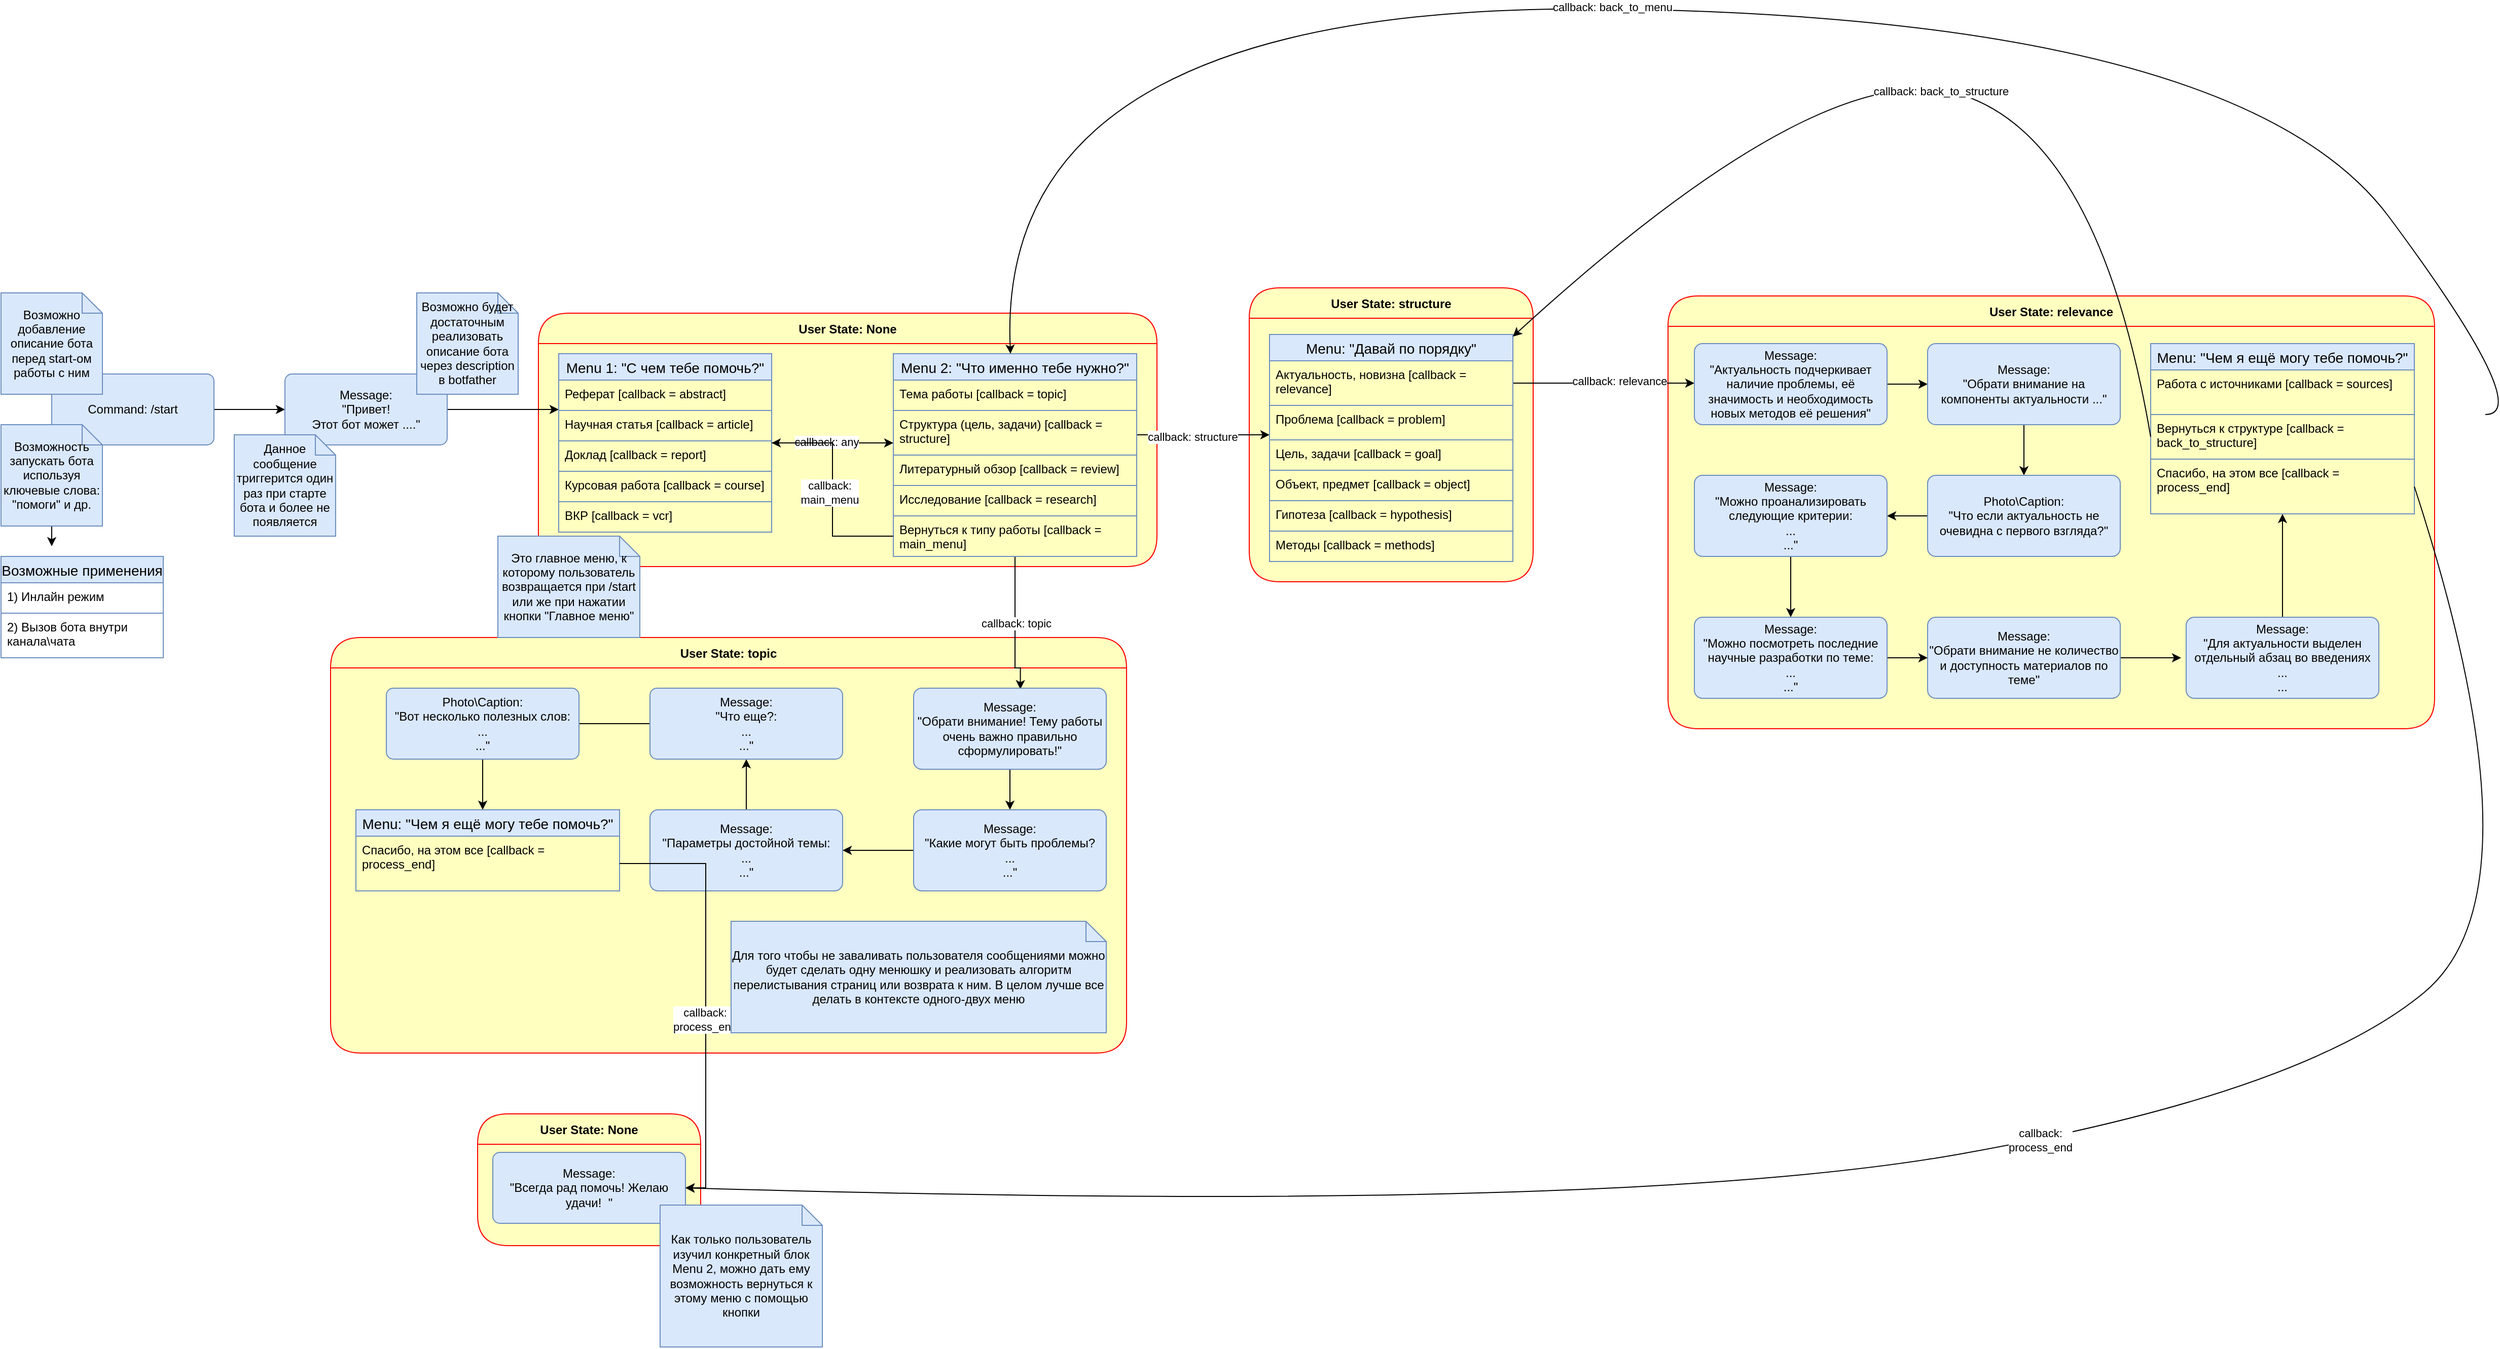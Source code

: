 <mxfile version="22.1.11" type="github">
  <diagram name="Страница — 1" id="bBnwiWEpFWaJWLRflJb5">
    <mxGraphModel dx="803" dy="1644" grid="1" gridSize="10" guides="1" tooltips="1" connect="1" arrows="1" fold="1" page="1" pageScale="1" pageWidth="827" pageHeight="1169" math="0" shadow="0">
      <root>
        <mxCell id="0" />
        <mxCell id="1" parent="0" />
        <mxCell id="bCp8vL0oqEaVXwoQY5vh-118" value="User State: relevance" style="swimlane;fontStyle=1;align=center;verticalAlign=middle;childLayout=stackLayout;horizontal=1;startSize=30;horizontalStack=0;resizeParent=0;resizeLast=1;container=0;fontColor=#000000;collapsible=0;rounded=1;arcSize=50;strokeColor=#ff0000;fillColor=#ffffc0;swimlaneFillColor=#ffffc0;dropTarget=0;" parent="1" vertex="1">
          <mxGeometry x="1654" y="83" width="756" height="427" as="geometry" />
        </mxCell>
        <mxCell id="bCp8vL0oqEaVXwoQY5vh-86" value="User State: None" style="swimlane;fontStyle=1;align=center;verticalAlign=middle;childLayout=stackLayout;horizontal=1;startSize=30;horizontalStack=0;resizeParent=0;resizeLast=1;container=0;fontColor=#000000;collapsible=0;rounded=1;arcSize=50;strokeColor=#ff0000;fillColor=#ffffc0;swimlaneFillColor=#ffffc0;dropTarget=0;" parent="1" vertex="1">
          <mxGeometry x="480" y="890" width="220" height="130" as="geometry" />
        </mxCell>
        <mxCell id="bCp8vL0oqEaVXwoQY5vh-76" value="User State: topic" style="swimlane;fontStyle=1;align=center;verticalAlign=middle;childLayout=stackLayout;horizontal=1;startSize=30;horizontalStack=0;resizeParent=0;resizeLast=1;container=0;fontColor=#000000;collapsible=0;rounded=1;arcSize=50;strokeColor=#ff0000;fillColor=#ffffc0;swimlaneFillColor=#ffffc0;dropTarget=0;" parent="1" vertex="1">
          <mxGeometry x="335" y="420" width="785" height="410" as="geometry" />
        </mxCell>
        <mxCell id="bCp8vL0oqEaVXwoQY5vh-16" value="User State: None" style="swimlane;fontStyle=1;align=center;verticalAlign=middle;childLayout=stackLayout;horizontal=1;startSize=30;horizontalStack=0;resizeParent=0;resizeLast=1;container=0;fontColor=#000000;collapsible=0;rounded=1;arcSize=50;strokeColor=#ff0000;fillColor=#ffffc0;swimlaneFillColor=#ffffc0;dropTarget=0;" parent="1" vertex="1">
          <mxGeometry x="540" y="100" width="610" height="250" as="geometry" />
        </mxCell>
        <mxCell id="bCp8vL0oqEaVXwoQY5vh-72" style="edgeStyle=orthogonalEdgeStyle;rounded=0;orthogonalLoop=1;jettySize=auto;html=1;" parent="1" source="bCp8vL0oqEaVXwoQY5vh-69" target="bCp8vL0oqEaVXwoQY5vh-6" edge="1">
          <mxGeometry relative="1" as="geometry" />
        </mxCell>
        <mxCell id="bCp8vL0oqEaVXwoQY5vh-73" value="callback: back_to_menu&lt;br&gt;" style="edgeLabel;html=1;align=center;verticalAlign=middle;resizable=0;points=[];" parent="bCp8vL0oqEaVXwoQY5vh-72" vertex="1" connectable="0">
          <mxGeometry x="0.658" y="4" relative="1" as="geometry">
            <mxPoint as="offset" />
          </mxGeometry>
        </mxCell>
        <mxCell id="bCp8vL0oqEaVXwoQY5vh-1" style="edgeStyle=orthogonalEdgeStyle;rounded=0;orthogonalLoop=1;jettySize=auto;html=1;" parent="1" source="ioY3EiMOHNlyp7GejzbB-10" edge="1">
          <mxGeometry relative="1" as="geometry">
            <mxPoint x="290" y="195" as="targetPoint" />
          </mxGeometry>
        </mxCell>
        <mxCell id="ioY3EiMOHNlyp7GejzbB-10" value="Command: /start" style="rounded=1;arcSize=10;whiteSpace=wrap;html=1;align=center;fillColor=#dae8fc;strokeColor=#6c8ebf;gradientColor=none;" parent="1" vertex="1">
          <mxGeometry x="60" y="160" width="160" height="70" as="geometry" />
        </mxCell>
        <mxCell id="ioY3EiMOHNlyp7GejzbB-11" value="Возможно добавление описание бота перед start-ом работы с ним" style="shape=note;size=20;whiteSpace=wrap;html=1;fillColor=#dae8fc;strokeColor=#6c8ebf;" parent="1" vertex="1">
          <mxGeometry x="10" y="80" width="100" height="100" as="geometry" />
        </mxCell>
        <mxCell id="ioY3EiMOHNlyp7GejzbB-17" style="edgeStyle=orthogonalEdgeStyle;rounded=0;orthogonalLoop=1;jettySize=auto;html=1;" parent="1" source="ioY3EiMOHNlyp7GejzbB-12" edge="1">
          <mxGeometry relative="1" as="geometry">
            <mxPoint x="60" y="330" as="targetPoint" />
          </mxGeometry>
        </mxCell>
        <mxCell id="ioY3EiMOHNlyp7GejzbB-12" value="Возможность запускать бота используя ключевые слова:&lt;br&gt;&quot;помоги&quot; и др." style="shape=note;size=20;whiteSpace=wrap;html=1;fillColor=#dae8fc;strokeColor=#6c8ebf;" parent="1" vertex="1">
          <mxGeometry x="10" y="210" width="100" height="100" as="geometry" />
        </mxCell>
        <mxCell id="ioY3EiMOHNlyp7GejzbB-19" value="Возможные применения" style="swimlane;fontStyle=0;childLayout=stackLayout;horizontal=1;startSize=26;horizontalStack=0;resizeParent=1;resizeParentMax=0;resizeLast=0;collapsible=1;marginBottom=0;align=center;fontSize=14;fillColor=#dae8fc;strokeColor=#6c8ebf;" parent="1" vertex="1">
          <mxGeometry x="10" y="340" width="160" height="100" as="geometry" />
        </mxCell>
        <mxCell id="ioY3EiMOHNlyp7GejzbB-20" value="1) Инлайн режим" style="text;strokeColor=#6c8ebf;fillColor=none;spacingLeft=4;spacingRight=4;overflow=hidden;rotatable=0;points=[[0,0.5],[1,0.5]];portConstraint=eastwest;fontSize=12;whiteSpace=wrap;html=1;" parent="ioY3EiMOHNlyp7GejzbB-19" vertex="1">
          <mxGeometry y="26" width="160" height="30" as="geometry" />
        </mxCell>
        <mxCell id="ioY3EiMOHNlyp7GejzbB-21" value="2) Вызов бота внутри канала\чата" style="text;strokeColor=none;fillColor=none;spacingLeft=4;spacingRight=4;overflow=hidden;rotatable=0;points=[[0,0.5],[1,0.5]];portConstraint=eastwest;fontSize=12;whiteSpace=wrap;html=1;" parent="ioY3EiMOHNlyp7GejzbB-19" vertex="1">
          <mxGeometry y="56" width="160" height="44" as="geometry" />
        </mxCell>
        <mxCell id="bCp8vL0oqEaVXwoQY5vh-5" style="edgeStyle=orthogonalEdgeStyle;rounded=0;orthogonalLoop=1;jettySize=auto;html=1;" parent="1" source="bCp8vL0oqEaVXwoQY5vh-2" edge="1">
          <mxGeometry relative="1" as="geometry">
            <mxPoint x="560" y="195" as="targetPoint" />
          </mxGeometry>
        </mxCell>
        <mxCell id="bCp8vL0oqEaVXwoQY5vh-2" value="Message:&lt;br&gt;&quot;Привет!&lt;br&gt;Этот бот может ....&quot;" style="rounded=1;arcSize=10;whiteSpace=wrap;html=1;align=center;fillColor=#dae8fc;strokeColor=#6c8ebf;gradientColor=none;" parent="1" vertex="1">
          <mxGeometry x="290" y="160" width="160" height="70" as="geometry" />
        </mxCell>
        <mxCell id="bCp8vL0oqEaVXwoQY5vh-3" value="Данное сообщение триггерится один раз при старте бота и более не появляется" style="shape=note;size=20;whiteSpace=wrap;html=1;fillColor=#dae8fc;strokeColor=#6c8ebf;" parent="1" vertex="1">
          <mxGeometry x="240" y="220" width="100" height="100" as="geometry" />
        </mxCell>
        <mxCell id="bCp8vL0oqEaVXwoQY5vh-4" value="Возможно будет достаточным реализовать описание бота через description в botfather" style="shape=note;size=20;whiteSpace=wrap;html=1;fillColor=#dae8fc;strokeColor=#6c8ebf;" parent="1" vertex="1">
          <mxGeometry x="420" y="80" width="100" height="100" as="geometry" />
        </mxCell>
        <mxCell id="bCp8vL0oqEaVXwoQY5vh-6" value="Menu 1: &quot;С чем тебе помочь?&quot;" style="swimlane;fontStyle=0;childLayout=stackLayout;horizontal=1;startSize=26;horizontalStack=0;resizeParent=1;resizeParentMax=0;resizeLast=0;collapsible=1;marginBottom=0;align=center;fontSize=14;fillColor=#dae8fc;strokeColor=#6c8ebf;" parent="1" vertex="1">
          <mxGeometry x="560" y="140" width="210" height="176" as="geometry" />
        </mxCell>
        <mxCell id="bCp8vL0oqEaVXwoQY5vh-7" value="Реферат [callback = abstract]" style="text;strokeColor=#6c8ebf;fillColor=none;spacingLeft=4;spacingRight=4;overflow=hidden;rotatable=0;points=[[0,0.5],[1,0.5]];portConstraint=eastwest;fontSize=12;whiteSpace=wrap;html=1;" parent="bCp8vL0oqEaVXwoQY5vh-6" vertex="1">
          <mxGeometry y="26" width="210" height="30" as="geometry" />
        </mxCell>
        <mxCell id="bCp8vL0oqEaVXwoQY5vh-8" value="Научная статья [callback = article]" style="text;strokeColor=#6c8ebf;fillColor=none;spacingLeft=4;spacingRight=4;overflow=hidden;rotatable=0;points=[[0,0.5],[1,0.5]];portConstraint=eastwest;fontSize=12;whiteSpace=wrap;html=1;" parent="bCp8vL0oqEaVXwoQY5vh-6" vertex="1">
          <mxGeometry y="56" width="210" height="30" as="geometry" />
        </mxCell>
        <mxCell id="bCp8vL0oqEaVXwoQY5vh-9" value="Доклад [callback = report]" style="text;strokeColor=#6c8ebf;fillColor=none;spacingLeft=4;spacingRight=4;overflow=hidden;rotatable=0;points=[[0,0.5],[1,0.5]];portConstraint=eastwest;fontSize=12;whiteSpace=wrap;html=1;" parent="bCp8vL0oqEaVXwoQY5vh-6" vertex="1">
          <mxGeometry y="86" width="210" height="30" as="geometry" />
        </mxCell>
        <mxCell id="bCp8vL0oqEaVXwoQY5vh-12" value="Курсовая работа [callback = course]" style="text;strokeColor=#6c8ebf;fillColor=none;spacingLeft=4;spacingRight=4;overflow=hidden;rotatable=0;points=[[0,0.5],[1,0.5]];portConstraint=eastwest;fontSize=12;whiteSpace=wrap;html=1;" parent="bCp8vL0oqEaVXwoQY5vh-6" vertex="1">
          <mxGeometry y="116" width="210" height="30" as="geometry" />
        </mxCell>
        <mxCell id="bCp8vL0oqEaVXwoQY5vh-11" value="ВКР [callback = vcr]" style="text;strokeColor=#6c8ebf;fillColor=none;spacingLeft=4;spacingRight=4;overflow=hidden;rotatable=0;points=[[0,0.5],[1,0.5]];portConstraint=eastwest;fontSize=12;whiteSpace=wrap;html=1;" parent="bCp8vL0oqEaVXwoQY5vh-6" vertex="1">
          <mxGeometry y="146" width="210" height="30" as="geometry" />
        </mxCell>
        <mxCell id="bCp8vL0oqEaVXwoQY5vh-15" value="Это главное меню, к которому пользователь возвращается при /start или же при нажатии кнопки &quot;Главное меню&quot;" style="shape=note;size=20;whiteSpace=wrap;html=1;fillColor=#dae8fc;strokeColor=#6c8ebf;" parent="1" vertex="1">
          <mxGeometry x="500" y="320" width="140" height="100" as="geometry" />
        </mxCell>
        <mxCell id="bCp8vL0oqEaVXwoQY5vh-32" value="User State: structure" style="swimlane;fontStyle=1;align=center;verticalAlign=middle;childLayout=stackLayout;horizontal=1;startSize=30;horizontalStack=0;resizeParent=0;resizeLast=1;container=0;fontColor=#000000;collapsible=0;rounded=1;arcSize=50;strokeColor=#ff0000;fillColor=#ffffc0;swimlaneFillColor=#ffffc0;dropTarget=0;" parent="1" vertex="1">
          <mxGeometry x="1241" y="75" width="280" height="290" as="geometry" />
        </mxCell>
        <mxCell id="bCp8vL0oqEaVXwoQY5vh-33" style="edgeStyle=orthogonalEdgeStyle;rounded=0;orthogonalLoop=1;jettySize=auto;html=1;" parent="1" source="bCp8vL0oqEaVXwoQY5vh-26" target="bCp8vL0oqEaVXwoQY5vh-34" edge="1">
          <mxGeometry relative="1" as="geometry">
            <mxPoint x="1200" y="220" as="targetPoint" />
            <Array as="points">
              <mxPoint x="1200" y="220" />
              <mxPoint x="1200" y="220" />
            </Array>
          </mxGeometry>
        </mxCell>
        <mxCell id="bCp8vL0oqEaVXwoQY5vh-43" value="callback: structure&lt;br&gt;" style="edgeLabel;html=1;align=center;verticalAlign=middle;resizable=0;points=[];" parent="bCp8vL0oqEaVXwoQY5vh-33" vertex="1" connectable="0">
          <mxGeometry x="-0.162" y="-2" relative="1" as="geometry">
            <mxPoint as="offset" />
          </mxGeometry>
        </mxCell>
        <mxCell id="bCp8vL0oqEaVXwoQY5vh-45" style="edgeStyle=orthogonalEdgeStyle;rounded=0;orthogonalLoop=1;jettySize=auto;html=1;entryX=0.554;entryY=0.013;entryDx=0;entryDy=0;entryPerimeter=0;" parent="1" source="bCp8vL0oqEaVXwoQY5vh-26" target="bCp8vL0oqEaVXwoQY5vh-52" edge="1">
          <mxGeometry relative="1" as="geometry">
            <mxPoint x="1010" y="410" as="targetPoint" />
            <Array as="points">
              <mxPoint x="1010" y="450" />
              <mxPoint x="1015" y="450" />
            </Array>
          </mxGeometry>
        </mxCell>
        <mxCell id="bCp8vL0oqEaVXwoQY5vh-51" value="callback: topic&lt;br&gt;" style="edgeLabel;html=1;align=center;verticalAlign=middle;resizable=0;points=[];" parent="bCp8vL0oqEaVXwoQY5vh-45" vertex="1" connectable="0">
          <mxGeometry x="-0.041" y="1" relative="1" as="geometry">
            <mxPoint as="offset" />
          </mxGeometry>
        </mxCell>
        <mxCell id="bCp8vL0oqEaVXwoQY5vh-26" value="Menu 2: &quot;Что именно тебе нужно?&quot;" style="swimlane;fontStyle=0;childLayout=stackLayout;horizontal=1;startSize=26;horizontalStack=0;resizeParent=1;resizeParentMax=0;resizeLast=0;collapsible=1;marginBottom=0;align=center;fontSize=14;fillColor=#dae8fc;strokeColor=#6c8ebf;" parent="1" vertex="1">
          <mxGeometry x="890" y="140" width="240" height="200" as="geometry" />
        </mxCell>
        <mxCell id="bCp8vL0oqEaVXwoQY5vh-27" value="Тема работы [callback = topic]" style="text;strokeColor=#6c8ebf;fillColor=none;spacingLeft=4;spacingRight=4;overflow=hidden;rotatable=0;points=[[0,0.5],[1,0.5]];portConstraint=eastwest;fontSize=12;whiteSpace=wrap;html=1;" parent="bCp8vL0oqEaVXwoQY5vh-26" vertex="1">
          <mxGeometry y="26" width="240" height="30" as="geometry" />
        </mxCell>
        <mxCell id="bCp8vL0oqEaVXwoQY5vh-28" value="Структура (цель, задачи) [callback = structure]" style="text;strokeColor=#6c8ebf;fillColor=none;spacingLeft=4;spacingRight=4;overflow=hidden;rotatable=0;points=[[0,0.5],[1,0.5]];portConstraint=eastwest;fontSize=12;whiteSpace=wrap;html=1;" parent="bCp8vL0oqEaVXwoQY5vh-26" vertex="1">
          <mxGeometry y="56" width="240" height="44" as="geometry" />
        </mxCell>
        <mxCell id="bCp8vL0oqEaVXwoQY5vh-29" value="Литературный обзор [callback = review]" style="text;strokeColor=#6c8ebf;fillColor=none;spacingLeft=4;spacingRight=4;overflow=hidden;rotatable=0;points=[[0,0.5],[1,0.5]];portConstraint=eastwest;fontSize=12;whiteSpace=wrap;html=1;" parent="bCp8vL0oqEaVXwoQY5vh-26" vertex="1">
          <mxGeometry y="100" width="240" height="30" as="geometry" />
        </mxCell>
        <mxCell id="bCp8vL0oqEaVXwoQY5vh-30" value="Исследование [callback = research]&amp;nbsp;" style="text;strokeColor=#6c8ebf;fillColor=none;spacingLeft=4;spacingRight=4;overflow=hidden;rotatable=0;points=[[0,0.5],[1,0.5]];portConstraint=eastwest;fontSize=12;whiteSpace=wrap;html=1;" parent="bCp8vL0oqEaVXwoQY5vh-26" vertex="1">
          <mxGeometry y="130" width="240" height="30" as="geometry" />
        </mxCell>
        <mxCell id="2sEYxZ6TX3XmUHdkq3-5-2" value="Вернуться к типу работы [callback = main_menu]" style="text;strokeColor=#6c8ebf;fillColor=none;spacingLeft=4;spacingRight=4;overflow=hidden;rotatable=0;points=[[0,0.5],[1,0.5]];portConstraint=eastwest;fontSize=12;whiteSpace=wrap;html=1;" vertex="1" parent="bCp8vL0oqEaVXwoQY5vh-26">
          <mxGeometry y="160" width="240" height="40" as="geometry" />
        </mxCell>
        <mxCell id="bCp8vL0oqEaVXwoQY5vh-34" value="Menu: &quot;Давай по порядку&quot;" style="swimlane;fontStyle=0;childLayout=stackLayout;horizontal=1;startSize=26;horizontalStack=0;resizeParent=1;resizeParentMax=0;resizeLast=0;collapsible=1;marginBottom=0;align=center;fontSize=14;fillColor=#dae8fc;strokeColor=#6c8ebf;" parent="1" vertex="1">
          <mxGeometry x="1261" y="121" width="240" height="224" as="geometry" />
        </mxCell>
        <mxCell id="bCp8vL0oqEaVXwoQY5vh-94" style="edgeStyle=orthogonalEdgeStyle;rounded=0;orthogonalLoop=1;jettySize=auto;html=1;" parent="bCp8vL0oqEaVXwoQY5vh-34" source="bCp8vL0oqEaVXwoQY5vh-35" edge="1">
          <mxGeometry relative="1" as="geometry">
            <mxPoint x="419" y="48" as="targetPoint" />
          </mxGeometry>
        </mxCell>
        <mxCell id="bCp8vL0oqEaVXwoQY5vh-95" value="callback: relevance" style="edgeLabel;html=1;align=center;verticalAlign=middle;resizable=0;points=[];" parent="bCp8vL0oqEaVXwoQY5vh-94" vertex="1" connectable="0">
          <mxGeometry x="0.169" y="3" relative="1" as="geometry">
            <mxPoint as="offset" />
          </mxGeometry>
        </mxCell>
        <mxCell id="bCp8vL0oqEaVXwoQY5vh-35" value="Актуальность, новизна [callback = relevance]&amp;nbsp;" style="text;strokeColor=#6c8ebf;fillColor=none;spacingLeft=4;spacingRight=4;overflow=hidden;rotatable=0;points=[[0,0.5],[1,0.5]];portConstraint=eastwest;fontSize=12;whiteSpace=wrap;html=1;" parent="bCp8vL0oqEaVXwoQY5vh-34" vertex="1">
          <mxGeometry y="26" width="240" height="44" as="geometry" />
        </mxCell>
        <mxCell id="bCp8vL0oqEaVXwoQY5vh-36" value="Проблема [callback = problem]" style="text;strokeColor=#6c8ebf;fillColor=none;spacingLeft=4;spacingRight=4;overflow=hidden;rotatable=0;points=[[0,0.5],[1,0.5]];portConstraint=eastwest;fontSize=12;whiteSpace=wrap;html=1;" parent="bCp8vL0oqEaVXwoQY5vh-34" vertex="1">
          <mxGeometry y="70" width="240" height="34" as="geometry" />
        </mxCell>
        <mxCell id="bCp8vL0oqEaVXwoQY5vh-37" value="Цель, задачи [callback = goal]" style="text;strokeColor=#6c8ebf;fillColor=none;spacingLeft=4;spacingRight=4;overflow=hidden;rotatable=0;points=[[0,0.5],[1,0.5]];portConstraint=eastwest;fontSize=12;whiteSpace=wrap;html=1;" parent="bCp8vL0oqEaVXwoQY5vh-34" vertex="1">
          <mxGeometry y="104" width="240" height="30" as="geometry" />
        </mxCell>
        <mxCell id="bCp8vL0oqEaVXwoQY5vh-38" value="Объект, предмет [callback = object]" style="text;strokeColor=#6c8ebf;fillColor=none;spacingLeft=4;spacingRight=4;overflow=hidden;rotatable=0;points=[[0,0.5],[1,0.5]];portConstraint=eastwest;fontSize=12;whiteSpace=wrap;html=1;" parent="bCp8vL0oqEaVXwoQY5vh-34" vertex="1">
          <mxGeometry y="134" width="240" height="30" as="geometry" />
        </mxCell>
        <mxCell id="bCp8vL0oqEaVXwoQY5vh-41" value="Гипотеза [callback =&amp;nbsp;hypothesis]" style="text;strokeColor=#6c8ebf;fillColor=none;spacingLeft=4;spacingRight=4;overflow=hidden;rotatable=0;points=[[0,0.5],[1,0.5]];portConstraint=eastwest;fontSize=12;whiteSpace=wrap;html=1;" parent="bCp8vL0oqEaVXwoQY5vh-34" vertex="1">
          <mxGeometry y="164" width="240" height="30" as="geometry" />
        </mxCell>
        <mxCell id="bCp8vL0oqEaVXwoQY5vh-40" value="Методы [callback = methods]" style="text;strokeColor=#6c8ebf;fillColor=none;spacingLeft=4;spacingRight=4;overflow=hidden;rotatable=0;points=[[0,0.5],[1,0.5]];portConstraint=eastwest;fontSize=12;whiteSpace=wrap;html=1;" parent="bCp8vL0oqEaVXwoQY5vh-34" vertex="1">
          <mxGeometry y="194" width="240" height="30" as="geometry" />
        </mxCell>
        <mxCell id="bCp8vL0oqEaVXwoQY5vh-25" style="edgeStyle=orthogonalEdgeStyle;rounded=0;orthogonalLoop=1;jettySize=auto;html=1;" parent="1" source="bCp8vL0oqEaVXwoQY5vh-6" target="bCp8vL0oqEaVXwoQY5vh-26" edge="1">
          <mxGeometry relative="1" as="geometry">
            <mxPoint x="890" y="228.0" as="targetPoint" />
            <Array as="points">
              <mxPoint x="870" y="228" />
              <mxPoint x="870" y="228" />
            </Array>
          </mxGeometry>
        </mxCell>
        <mxCell id="bCp8vL0oqEaVXwoQY5vh-42" value="callback: any" style="edgeLabel;html=1;align=center;verticalAlign=middle;resizable=0;points=[];" parent="bCp8vL0oqEaVXwoQY5vh-25" vertex="1" connectable="0">
          <mxGeometry x="-0.099" y="1" relative="1" as="geometry">
            <mxPoint as="offset" />
          </mxGeometry>
        </mxCell>
        <mxCell id="bCp8vL0oqEaVXwoQY5vh-54" style="edgeStyle=orthogonalEdgeStyle;rounded=0;orthogonalLoop=1;jettySize=auto;html=1;entryX=0.5;entryY=0;entryDx=0;entryDy=0;" parent="1" source="bCp8vL0oqEaVXwoQY5vh-52" target="bCp8vL0oqEaVXwoQY5vh-53" edge="1">
          <mxGeometry relative="1" as="geometry" />
        </mxCell>
        <mxCell id="bCp8vL0oqEaVXwoQY5vh-52" value="Message:&lt;br&gt;&quot;Обрати внимание! Тему работы очень важно правильно сформулировать!&quot;" style="rounded=1;arcSize=10;whiteSpace=wrap;html=1;align=center;fillColor=#dae8fc;strokeColor=#6c8ebf;gradientColor=none;" parent="1" vertex="1">
          <mxGeometry x="910" y="470" width="190" height="80" as="geometry" />
        </mxCell>
        <mxCell id="bCp8vL0oqEaVXwoQY5vh-57" style="edgeStyle=orthogonalEdgeStyle;rounded=0;orthogonalLoop=1;jettySize=auto;html=1;" parent="1" source="bCp8vL0oqEaVXwoQY5vh-53" edge="1">
          <mxGeometry relative="1" as="geometry">
            <mxPoint x="840" y="630" as="targetPoint" />
          </mxGeometry>
        </mxCell>
        <mxCell id="bCp8vL0oqEaVXwoQY5vh-53" value="Message:&lt;br&gt;&quot;Какие могут быть проблемы?&lt;br&gt;...&lt;br&gt;...&quot;" style="rounded=1;arcSize=10;whiteSpace=wrap;html=1;align=center;fillColor=#dae8fc;strokeColor=#6c8ebf;gradientColor=none;" parent="1" vertex="1">
          <mxGeometry x="910" y="590" width="190" height="80" as="geometry" />
        </mxCell>
        <mxCell id="bCp8vL0oqEaVXwoQY5vh-61" style="edgeStyle=orthogonalEdgeStyle;rounded=0;orthogonalLoop=1;jettySize=auto;html=1;entryX=0.5;entryY=1;entryDx=0;entryDy=0;" parent="1" source="bCp8vL0oqEaVXwoQY5vh-58" target="bCp8vL0oqEaVXwoQY5vh-59" edge="1">
          <mxGeometry relative="1" as="geometry" />
        </mxCell>
        <mxCell id="bCp8vL0oqEaVXwoQY5vh-58" value="Message:&lt;br&gt;&quot;Параметры достойной темы:&lt;br&gt;...&lt;br&gt;...&quot;" style="rounded=1;arcSize=10;whiteSpace=wrap;html=1;align=center;fillColor=#dae8fc;strokeColor=#6c8ebf;gradientColor=none;" parent="1" vertex="1">
          <mxGeometry x="650" y="590" width="190" height="80" as="geometry" />
        </mxCell>
        <mxCell id="bCp8vL0oqEaVXwoQY5vh-62" style="edgeStyle=orthogonalEdgeStyle;rounded=0;orthogonalLoop=1;jettySize=auto;html=1;" parent="1" source="bCp8vL0oqEaVXwoQY5vh-59" edge="1">
          <mxGeometry relative="1" as="geometry">
            <mxPoint x="570" y="505" as="targetPoint" />
          </mxGeometry>
        </mxCell>
        <mxCell id="bCp8vL0oqEaVXwoQY5vh-59" value="Message:&lt;br&gt;&quot;Что еще?:&lt;br&gt;...&lt;br&gt;...&quot;" style="rounded=1;arcSize=10;whiteSpace=wrap;html=1;align=center;fillColor=#dae8fc;strokeColor=#6c8ebf;gradientColor=none;" parent="1" vertex="1">
          <mxGeometry x="650" y="470" width="190" height="70" as="geometry" />
        </mxCell>
        <mxCell id="bCp8vL0oqEaVXwoQY5vh-66" style="edgeStyle=orthogonalEdgeStyle;rounded=0;orthogonalLoop=1;jettySize=auto;html=1;entryX=0.5;entryY=0;entryDx=0;entryDy=0;" parent="1" source="bCp8vL0oqEaVXwoQY5vh-63" edge="1">
          <mxGeometry relative="1" as="geometry">
            <mxPoint x="485" y="590" as="targetPoint" />
          </mxGeometry>
        </mxCell>
        <mxCell id="bCp8vL0oqEaVXwoQY5vh-63" value="Photo\Caption:&lt;br&gt;&quot;Вот несколько полезных слов:&lt;br&gt;...&lt;br&gt;...&quot;" style="rounded=1;arcSize=10;whiteSpace=wrap;html=1;align=center;fillColor=#dae8fc;strokeColor=#6c8ebf;gradientColor=none;" parent="1" vertex="1">
          <mxGeometry x="390" y="470" width="190" height="70" as="geometry" />
        </mxCell>
        <mxCell id="bCp8vL0oqEaVXwoQY5vh-67" value="Menu: &quot;Чем я ещё могу тебе помочь?&quot;" style="swimlane;fontStyle=0;childLayout=stackLayout;horizontal=1;startSize=26;horizontalStack=0;resizeParent=1;resizeParentMax=0;resizeLast=0;collapsible=1;marginBottom=0;align=center;fontSize=14;fillColor=#dae8fc;strokeColor=#6c8ebf;" parent="1" vertex="1">
          <mxGeometry x="360" y="590" width="260" height="80" as="geometry" />
        </mxCell>
        <mxCell id="bCp8vL0oqEaVXwoQY5vh-68" value="Спасибо, на этом все [callback = process_end]" style="text;strokeColor=#6c8ebf;fillColor=none;spacingLeft=4;spacingRight=4;overflow=hidden;rotatable=0;points=[[0,0.5],[1,0.5]];portConstraint=eastwest;fontSize=12;whiteSpace=wrap;html=1;" parent="bCp8vL0oqEaVXwoQY5vh-67" vertex="1">
          <mxGeometry y="26" width="260" height="54" as="geometry" />
        </mxCell>
        <mxCell id="bCp8vL0oqEaVXwoQY5vh-75" value="Message:&lt;br&gt;&quot;Всегда рад помочь! Желаю удачи!&amp;nbsp; &quot;" style="rounded=1;arcSize=10;whiteSpace=wrap;html=1;align=center;fillColor=#dae8fc;strokeColor=#6c8ebf;gradientColor=none;" parent="1" vertex="1">
          <mxGeometry x="495" y="928" width="190" height="70" as="geometry" />
        </mxCell>
        <mxCell id="bCp8vL0oqEaVXwoQY5vh-74" style="edgeStyle=orthogonalEdgeStyle;rounded=0;orthogonalLoop=1;jettySize=auto;html=1;entryX=1;entryY=0.5;entryDx=0;entryDy=0;" parent="1" source="bCp8vL0oqEaVXwoQY5vh-68" target="bCp8vL0oqEaVXwoQY5vh-75" edge="1">
          <mxGeometry relative="1" as="geometry">
            <mxPoint x="280" y="643" as="targetPoint" />
          </mxGeometry>
        </mxCell>
        <mxCell id="bCp8vL0oqEaVXwoQY5vh-83" value="callback: &lt;br&gt;process_end" style="edgeLabel;html=1;align=center;verticalAlign=middle;resizable=0;points=[];" parent="bCp8vL0oqEaVXwoQY5vh-74" vertex="1" connectable="0">
          <mxGeometry x="0.122" y="-1" relative="1" as="geometry">
            <mxPoint as="offset" />
          </mxGeometry>
        </mxCell>
        <mxCell id="bCp8vL0oqEaVXwoQY5vh-90" style="edgeStyle=orthogonalEdgeStyle;rounded=0;orthogonalLoop=1;jettySize=auto;html=1;" parent="1" source="bCp8vL0oqEaVXwoQY5vh-89" target="bCp8vL0oqEaVXwoQY5vh-34" edge="1">
          <mxGeometry relative="1" as="geometry" />
        </mxCell>
        <mxCell id="bCp8vL0oqEaVXwoQY5vh-91" value="callback: back_to_structure&lt;br&gt;" style="edgeLabel;html=1;align=center;verticalAlign=middle;resizable=0;points=[];" parent="bCp8vL0oqEaVXwoQY5vh-90" vertex="1" connectable="0">
          <mxGeometry x="0.82" y="-4" relative="1" as="geometry">
            <mxPoint y="1" as="offset" />
          </mxGeometry>
        </mxCell>
        <mxCell id="bCp8vL0oqEaVXwoQY5vh-92" value="Для того чтобы не заваливать пользователя сообщениями можно будет сделать одну менюшку и реализовать алгоритм перелистывания страниц или возврата к ним. В целом лучше все делать в контексте одного-двух меню" style="shape=note;size=20;whiteSpace=wrap;html=1;fillColor=#dae8fc;strokeColor=#6c8ebf;" parent="1" vertex="1">
          <mxGeometry x="730" y="700" width="370" height="110" as="geometry" />
        </mxCell>
        <mxCell id="bCp8vL0oqEaVXwoQY5vh-98" style="edgeStyle=orthogonalEdgeStyle;rounded=0;orthogonalLoop=1;jettySize=auto;html=1;entryX=0;entryY=0.5;entryDx=0;entryDy=0;" parent="1" source="bCp8vL0oqEaVXwoQY5vh-96" target="bCp8vL0oqEaVXwoQY5vh-97" edge="1">
          <mxGeometry relative="1" as="geometry" />
        </mxCell>
        <mxCell id="bCp8vL0oqEaVXwoQY5vh-96" value="Message:&lt;br&gt;&quot;Актуальность подчеркивает наличие проблемы, её значимость и необходимость новых методов её решения&quot;" style="rounded=1;arcSize=10;whiteSpace=wrap;html=1;align=center;fillColor=#dae8fc;strokeColor=#6c8ebf;gradientColor=none;" parent="1" vertex="1">
          <mxGeometry x="1680" y="130" width="190" height="80" as="geometry" />
        </mxCell>
        <mxCell id="bCp8vL0oqEaVXwoQY5vh-99" style="edgeStyle=orthogonalEdgeStyle;rounded=0;orthogonalLoop=1;jettySize=auto;html=1;" parent="1" source="bCp8vL0oqEaVXwoQY5vh-97" edge="1">
          <mxGeometry relative="1" as="geometry">
            <mxPoint x="2005" y="260" as="targetPoint" />
          </mxGeometry>
        </mxCell>
        <mxCell id="bCp8vL0oqEaVXwoQY5vh-97" value="Message:&lt;br&gt;&quot;Обрати внимание на компоненты актуальности ...&quot;" style="rounded=1;arcSize=10;whiteSpace=wrap;html=1;align=center;fillColor=#dae8fc;strokeColor=#6c8ebf;gradientColor=none;" parent="1" vertex="1">
          <mxGeometry x="1910" y="130" width="190" height="80" as="geometry" />
        </mxCell>
        <mxCell id="bCp8vL0oqEaVXwoQY5vh-117" style="edgeStyle=orthogonalEdgeStyle;rounded=0;orthogonalLoop=1;jettySize=auto;html=1;" parent="1" source="bCp8vL0oqEaVXwoQY5vh-100" target="bCp8vL0oqEaVXwoQY5vh-101" edge="1">
          <mxGeometry relative="1" as="geometry" />
        </mxCell>
        <mxCell id="bCp8vL0oqEaVXwoQY5vh-100" value="Photo\Caption:&lt;br&gt;&quot;Что если актуальность не очевидна с первого взгляда?&quot;" style="rounded=1;arcSize=10;whiteSpace=wrap;html=1;align=center;fillColor=#dae8fc;strokeColor=#6c8ebf;gradientColor=none;" parent="1" vertex="1">
          <mxGeometry x="1910" y="260" width="190" height="80" as="geometry" />
        </mxCell>
        <mxCell id="bCp8vL0oqEaVXwoQY5vh-103" style="edgeStyle=orthogonalEdgeStyle;rounded=0;orthogonalLoop=1;jettySize=auto;html=1;" parent="1" source="bCp8vL0oqEaVXwoQY5vh-101" edge="1">
          <mxGeometry relative="1" as="geometry">
            <mxPoint x="1775" y="400" as="targetPoint" />
          </mxGeometry>
        </mxCell>
        <mxCell id="bCp8vL0oqEaVXwoQY5vh-101" value="Message:&lt;br&gt;&quot;Можно проанализировать следующие критерии:&lt;br&gt;...&lt;br&gt;...&quot;" style="rounded=1;arcSize=10;whiteSpace=wrap;html=1;align=center;fillColor=#dae8fc;strokeColor=#6c8ebf;gradientColor=none;" parent="1" vertex="1">
          <mxGeometry x="1680" y="260" width="190" height="80" as="geometry" />
        </mxCell>
        <mxCell id="bCp8vL0oqEaVXwoQY5vh-106" style="edgeStyle=orthogonalEdgeStyle;rounded=0;orthogonalLoop=1;jettySize=auto;html=1;entryX=0;entryY=0.5;entryDx=0;entryDy=0;" parent="1" source="bCp8vL0oqEaVXwoQY5vh-104" target="bCp8vL0oqEaVXwoQY5vh-105" edge="1">
          <mxGeometry relative="1" as="geometry" />
        </mxCell>
        <mxCell id="bCp8vL0oqEaVXwoQY5vh-104" value="Message:&lt;br&gt;&quot;Можно посмотреть последние научные разработки по теме:&lt;br&gt;...&lt;br&gt;...&quot;" style="rounded=1;arcSize=10;whiteSpace=wrap;html=1;align=center;fillColor=#dae8fc;strokeColor=#6c8ebf;gradientColor=none;" parent="1" vertex="1">
          <mxGeometry x="1680" y="400" width="190" height="80" as="geometry" />
        </mxCell>
        <mxCell id="bCp8vL0oqEaVXwoQY5vh-107" style="edgeStyle=orthogonalEdgeStyle;rounded=0;orthogonalLoop=1;jettySize=auto;html=1;" parent="1" source="bCp8vL0oqEaVXwoQY5vh-105" edge="1">
          <mxGeometry relative="1" as="geometry">
            <mxPoint x="2160" y="440.0" as="targetPoint" />
          </mxGeometry>
        </mxCell>
        <mxCell id="bCp8vL0oqEaVXwoQY5vh-105" value="Message:&lt;br&gt;&quot;Обрати внимание не количество и доступность материалов по теме&quot;" style="rounded=1;arcSize=10;whiteSpace=wrap;html=1;align=center;fillColor=#dae8fc;strokeColor=#6c8ebf;gradientColor=none;" parent="1" vertex="1">
          <mxGeometry x="1910" y="400" width="190" height="80" as="geometry" />
        </mxCell>
        <mxCell id="bCp8vL0oqEaVXwoQY5vh-114" style="edgeStyle=orthogonalEdgeStyle;rounded=0;orthogonalLoop=1;jettySize=auto;html=1;" parent="1" source="bCp8vL0oqEaVXwoQY5vh-108" target="bCp8vL0oqEaVXwoQY5vh-109" edge="1">
          <mxGeometry relative="1" as="geometry" />
        </mxCell>
        <mxCell id="bCp8vL0oqEaVXwoQY5vh-108" value="Message:&lt;br&gt;&quot;Для актуальности выделен отдельный абзац во введениях&lt;br&gt;...&lt;br&gt;..." style="rounded=1;arcSize=10;whiteSpace=wrap;html=1;align=center;fillColor=#dae8fc;strokeColor=#6c8ebf;gradientColor=none;" parent="1" vertex="1">
          <mxGeometry x="2165" y="400" width="190" height="80" as="geometry" />
        </mxCell>
        <mxCell id="bCp8vL0oqEaVXwoQY5vh-109" value="Menu: &quot;Чем я ещё могу тебе помочь?&quot;" style="swimlane;fontStyle=0;childLayout=stackLayout;horizontal=1;startSize=26;horizontalStack=0;resizeParent=1;resizeParentMax=0;resizeLast=0;collapsible=1;marginBottom=0;align=center;fontSize=14;fillColor=#dae8fc;strokeColor=#6c8ebf;" parent="1" vertex="1">
          <mxGeometry x="2130" y="130" width="260" height="168" as="geometry" />
        </mxCell>
        <mxCell id="bCp8vL0oqEaVXwoQY5vh-110" value="Работа с источниками [callback = sources]" style="text;strokeColor=#6c8ebf;fillColor=none;spacingLeft=4;spacingRight=4;overflow=hidden;rotatable=0;points=[[0,0.5],[1,0.5]];portConstraint=eastwest;fontSize=12;whiteSpace=wrap;html=1;" parent="bCp8vL0oqEaVXwoQY5vh-109" vertex="1">
          <mxGeometry y="26" width="260" height="44" as="geometry" />
        </mxCell>
        <mxCell id="bCp8vL0oqEaVXwoQY5vh-111" value="Вернуться к структуре [callback = back_to_structure]" style="text;strokeColor=#6c8ebf;fillColor=none;spacingLeft=4;spacingRight=4;overflow=hidden;rotatable=0;points=[[0,0.5],[1,0.5]];portConstraint=eastwest;fontSize=12;whiteSpace=wrap;html=1;" parent="bCp8vL0oqEaVXwoQY5vh-109" vertex="1">
          <mxGeometry y="70" width="260" height="44" as="geometry" />
        </mxCell>
        <mxCell id="bCp8vL0oqEaVXwoQY5vh-113" value="Спасибо, на этом все [callback = process_end]" style="text;strokeColor=#6c8ebf;fillColor=none;spacingLeft=4;spacingRight=4;overflow=hidden;rotatable=0;points=[[0,0.5],[1,0.5]];portConstraint=eastwest;fontSize=12;whiteSpace=wrap;html=1;" parent="bCp8vL0oqEaVXwoQY5vh-109" vertex="1">
          <mxGeometry y="114" width="260" height="54" as="geometry" />
        </mxCell>
        <mxCell id="bCp8vL0oqEaVXwoQY5vh-126" value="" style="curved=1;endArrow=classic;html=1;rounded=0;exitX=1;exitY=0.5;exitDx=0;exitDy=0;" parent="1" source="bCp8vL0oqEaVXwoQY5vh-112" target="bCp8vL0oqEaVXwoQY5vh-26" edge="1">
          <mxGeometry width="50" height="50" relative="1" as="geometry">
            <mxPoint x="2460" y="200" as="sourcePoint" />
            <mxPoint x="1330" y="-90" as="targetPoint" />
            <Array as="points">
              <mxPoint x="2510" y="200" />
              <mxPoint x="2220" y="-190" />
              <mxPoint x="990" y="-210" />
            </Array>
          </mxGeometry>
        </mxCell>
        <mxCell id="bCp8vL0oqEaVXwoQY5vh-131" value="callback: back_to_menu" style="edgeLabel;html=1;align=center;verticalAlign=middle;resizable=0;points=[];" parent="bCp8vL0oqEaVXwoQY5vh-126" vertex="1" connectable="0">
          <mxGeometry x="0.094" y="-2" relative="1" as="geometry">
            <mxPoint as="offset" />
          </mxGeometry>
        </mxCell>
        <mxCell id="bCp8vL0oqEaVXwoQY5vh-128" value="" style="curved=1;endArrow=classic;html=1;rounded=0;exitX=1;exitY=0.5;exitDx=0;exitDy=0;entryX=1;entryY=0.5;entryDx=0;entryDy=0;" parent="1" source="bCp8vL0oqEaVXwoQY5vh-113" target="bCp8vL0oqEaVXwoQY5vh-75" edge="1">
          <mxGeometry width="50" height="50" relative="1" as="geometry">
            <mxPoint x="2290" y="660" as="sourcePoint" />
            <mxPoint x="2120" y="640" as="targetPoint" />
            <Array as="points">
              <mxPoint x="2520" y="670" />
              <mxPoint x="2280" y="870" />
              <mxPoint x="1600" y="990" />
            </Array>
          </mxGeometry>
        </mxCell>
        <mxCell id="bCp8vL0oqEaVXwoQY5vh-130" value="callback:&lt;br style=&quot;border-color: var(--border-color);&quot;&gt;process_end" style="edgeLabel;html=1;align=center;verticalAlign=middle;resizable=0;points=[];" parent="bCp8vL0oqEaVXwoQY5vh-128" vertex="1" connectable="0">
          <mxGeometry x="-0.149" relative="1" as="geometry">
            <mxPoint as="offset" />
          </mxGeometry>
        </mxCell>
        <mxCell id="bCp8vL0oqEaVXwoQY5vh-132" value="" style="curved=1;endArrow=classic;html=1;rounded=0;exitX=0;exitY=0.5;exitDx=0;exitDy=0;" parent="1" source="bCp8vL0oqEaVXwoQY5vh-111" target="bCp8vL0oqEaVXwoQY5vh-34" edge="1">
          <mxGeometry width="50" height="50" relative="1" as="geometry">
            <mxPoint x="2040" y="20" as="sourcePoint" />
            <mxPoint x="1440" y="-30" as="targetPoint" />
            <Array as="points">
              <mxPoint x="2080" y="-70" />
              <mxPoint x="1810" y="-160" />
            </Array>
          </mxGeometry>
        </mxCell>
        <mxCell id="bCp8vL0oqEaVXwoQY5vh-133" value="callback:&amp;nbsp;back_to_structure" style="edgeLabel;html=1;align=center;verticalAlign=middle;resizable=0;points=[];" parent="bCp8vL0oqEaVXwoQY5vh-132" vertex="1" connectable="0">
          <mxGeometry x="-0.077" y="3" relative="1" as="geometry">
            <mxPoint as="offset" />
          </mxGeometry>
        </mxCell>
        <mxCell id="2sEYxZ6TX3XmUHdkq3-5-1" value="Как только пользователь изучил конкретный блок Menu 2, можно дать ему возможность вернуться к этому меню с помощью кнопки" style="shape=note;size=20;whiteSpace=wrap;html=1;fillColor=#dae8fc;strokeColor=#6c8ebf;" vertex="1" parent="1">
          <mxGeometry x="660" y="980" width="160" height="140" as="geometry" />
        </mxCell>
        <mxCell id="2sEYxZ6TX3XmUHdkq3-5-3" style="edgeStyle=orthogonalEdgeStyle;rounded=0;orthogonalLoop=1;jettySize=auto;html=1;" edge="1" parent="1" source="2sEYxZ6TX3XmUHdkq3-5-2" target="bCp8vL0oqEaVXwoQY5vh-6">
          <mxGeometry relative="1" as="geometry" />
        </mxCell>
        <mxCell id="2sEYxZ6TX3XmUHdkq3-5-4" value="callback: &lt;br&gt;main_menu&lt;br&gt;" style="edgeLabel;html=1;align=center;verticalAlign=middle;resizable=0;points=[];" vertex="1" connectable="0" parent="2sEYxZ6TX3XmUHdkq3-5-3">
          <mxGeometry x="-0.022" y="3" relative="1" as="geometry">
            <mxPoint as="offset" />
          </mxGeometry>
        </mxCell>
      </root>
    </mxGraphModel>
  </diagram>
</mxfile>
